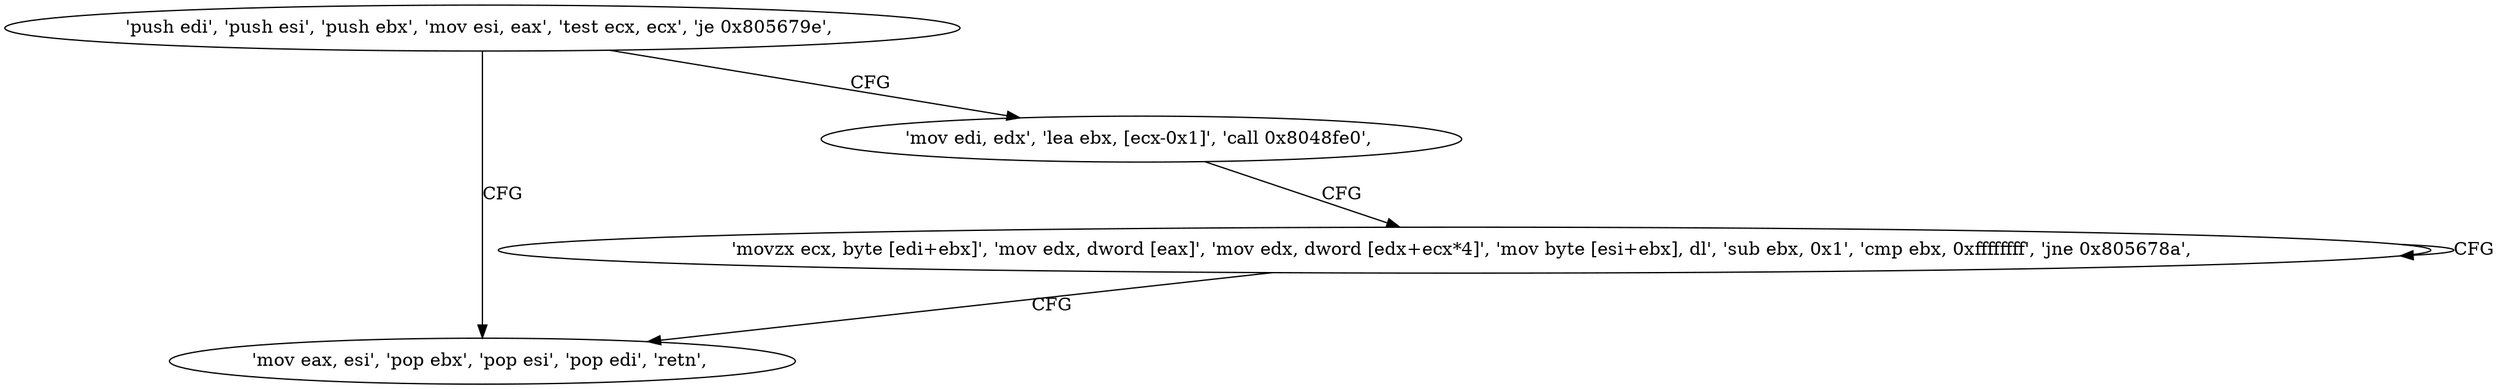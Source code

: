 digraph "func" {
"134571895" [label = "'push edi', 'push esi', 'push ebx', 'mov esi, eax', 'test ecx, ecx', 'je 0x805679e', " ]
"134571934" [label = "'mov eax, esi', 'pop ebx', 'pop esi', 'pop edi', 'retn', " ]
"134571904" [label = "'mov edi, edx', 'lea ebx, [ecx-0x1]', 'call 0x8048fe0', " ]
"134571914" [label = "'movzx ecx, byte [edi+ebx]', 'mov edx, dword [eax]', 'mov edx, dword [edx+ecx*4]', 'mov byte [esi+ebx], dl', 'sub ebx, 0x1', 'cmp ebx, 0xffffffff', 'jne 0x805678a', " ]
"134571895" -> "134571934" [ label = "CFG" ]
"134571895" -> "134571904" [ label = "CFG" ]
"134571904" -> "134571914" [ label = "CFG" ]
"134571914" -> "134571914" [ label = "CFG" ]
"134571914" -> "134571934" [ label = "CFG" ]
}
